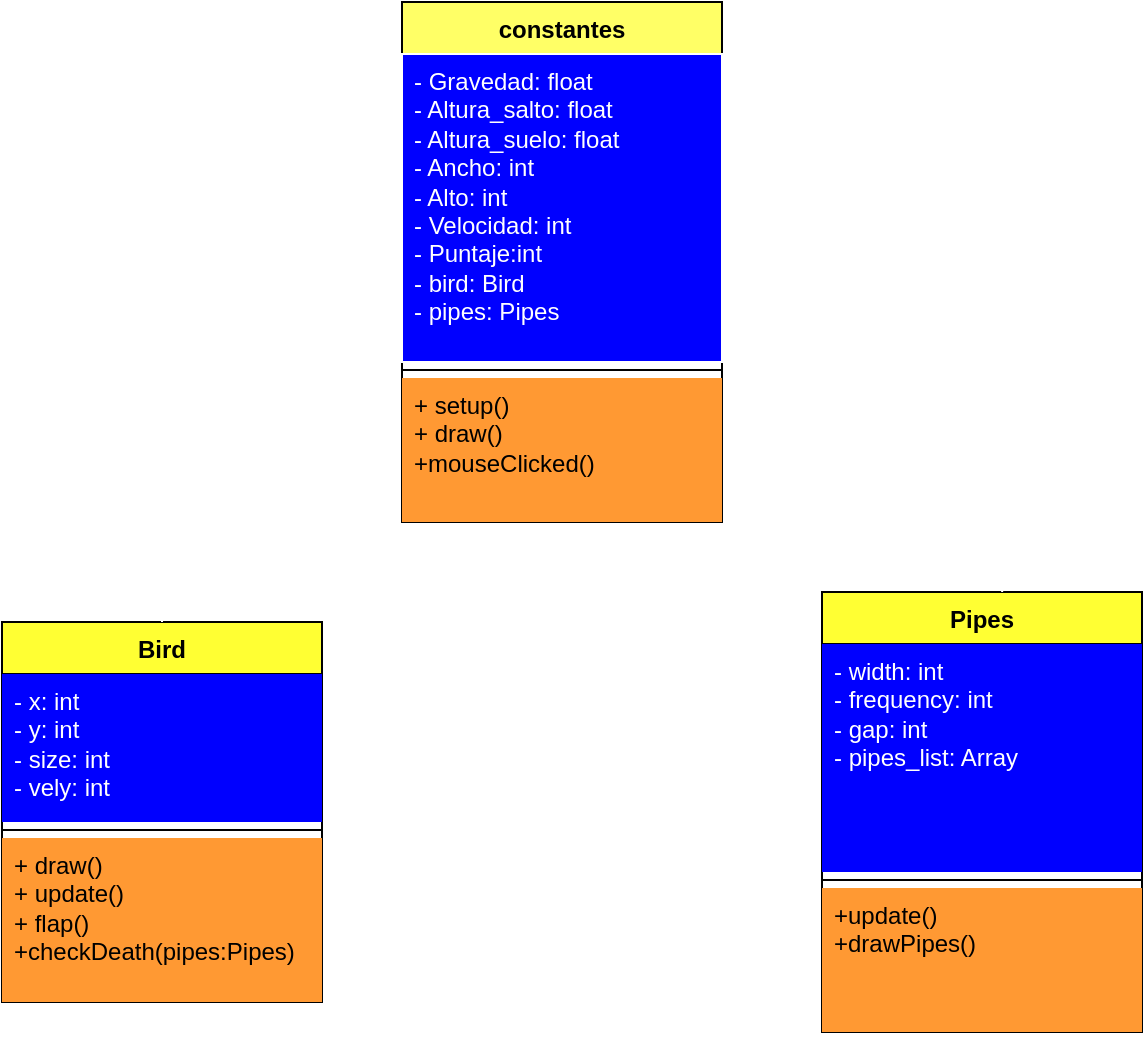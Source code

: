 <mxfile version="21.2.3" type="github">
  <diagram name="Página-1" id="Pl_mzqB8AZkBQEZbfaDh">
    <mxGraphModel dx="1112" dy="656" grid="1" gridSize="10" guides="1" tooltips="1" connect="1" arrows="1" fold="1" page="1" pageScale="1" pageWidth="827" pageHeight="1169" math="0" shadow="0">
      <root>
        <mxCell id="0" />
        <mxCell id="1" parent="0" />
        <mxCell id="H8g40r2-RQOzSREvwfT5-1" value="constantes&lt;br&gt;" style="swimlane;fontStyle=1;align=center;verticalAlign=top;childLayout=stackLayout;horizontal=1;startSize=26;horizontalStack=0;resizeParent=1;resizeParentMax=0;resizeLast=0;collapsible=1;marginBottom=0;whiteSpace=wrap;html=1;fillColor=#FFFF66;" vertex="1" parent="1">
          <mxGeometry x="310" y="20" width="160" height="260" as="geometry" />
        </mxCell>
        <mxCell id="H8g40r2-RQOzSREvwfT5-2" value="&lt;div&gt;&lt;span style=&quot;background-color: rgb(0, 0, 255);&quot;&gt;&lt;font color=&quot;#ffffff&quot;&gt;- Gravedad: float&lt;/font&gt;&lt;/span&gt;&lt;/div&gt;&lt;div&gt;&lt;span style=&quot;background-color: rgb(0, 0, 255);&quot;&gt;&lt;font color=&quot;#ffffff&quot;&gt;- Altura_salto: float&lt;/font&gt;&lt;/span&gt;&lt;/div&gt;&lt;div&gt;&lt;span style=&quot;background-color: rgb(0, 0, 255);&quot;&gt;&lt;font color=&quot;#ffffff&quot;&gt;- Altura_suelo: float&lt;/font&gt;&lt;/span&gt;&lt;/div&gt;&lt;div&gt;&lt;span style=&quot;background-color: rgb(0, 0, 255);&quot;&gt;&lt;font color=&quot;#ffffff&quot;&gt;- Ancho: int&lt;/font&gt;&lt;/span&gt;&lt;/div&gt;&lt;div&gt;&lt;span style=&quot;background-color: rgb(0, 0, 255);&quot;&gt;&lt;font color=&quot;#ffffff&quot;&gt;- Alto: int&lt;/font&gt;&lt;/span&gt;&lt;/div&gt;&lt;div&gt;&lt;span style=&quot;background-color: rgb(0, 0, 255);&quot;&gt;&lt;font color=&quot;#ffffff&quot;&gt;- Velocidad: int&lt;/font&gt;&lt;/span&gt;&lt;/div&gt;&lt;div&gt;&lt;span style=&quot;background-color: rgb(0, 0, 255);&quot;&gt;&lt;font color=&quot;#ffffff&quot;&gt;- Puntaje:int&lt;/font&gt;&lt;/span&gt;&lt;/div&gt;&lt;div&gt;&lt;span style=&quot;background-color: rgb(0, 0, 255);&quot;&gt;&lt;font color=&quot;#ffffff&quot;&gt;- bird: Bird&lt;/font&gt;&lt;/span&gt;&lt;/div&gt;&lt;div&gt;&lt;span style=&quot;background-color: rgb(0, 0, 255);&quot;&gt;&lt;font color=&quot;#ffffff&quot;&gt;- pipes: Pipes&lt;/font&gt;&lt;/span&gt;&lt;/div&gt;&lt;div&gt;&lt;br&gt;&lt;/div&gt;" style="text;strokeColor=#FFFFFF;fillColor=#0000FF;align=left;verticalAlign=top;spacingLeft=4;spacingRight=4;overflow=hidden;rotatable=0;points=[[0,0.5],[1,0.5]];portConstraint=eastwest;whiteSpace=wrap;html=1;" vertex="1" parent="H8g40r2-RQOzSREvwfT5-1">
          <mxGeometry y="26" width="160" height="154" as="geometry" />
        </mxCell>
        <mxCell id="H8g40r2-RQOzSREvwfT5-3" value="" style="line;strokeWidth=1;fillColor=none;align=left;verticalAlign=middle;spacingTop=-1;spacingLeft=3;spacingRight=3;rotatable=0;labelPosition=right;points=[];portConstraint=eastwest;strokeColor=inherit;" vertex="1" parent="H8g40r2-RQOzSREvwfT5-1">
          <mxGeometry y="180" width="160" height="8" as="geometry" />
        </mxCell>
        <mxCell id="H8g40r2-RQOzSREvwfT5-4" value="+ setup()&lt;br&gt;+ draw()&lt;br&gt;+mouseClicked()" style="text;strokeColor=none;fillColor=#FF9933;align=left;verticalAlign=top;spacingLeft=4;spacingRight=4;overflow=hidden;rotatable=0;points=[[0,0.5],[1,0.5]];portConstraint=eastwest;whiteSpace=wrap;html=1;" vertex="1" parent="H8g40r2-RQOzSREvwfT5-1">
          <mxGeometry y="188" width="160" height="72" as="geometry" />
        </mxCell>
        <mxCell id="H8g40r2-RQOzSREvwfT5-5" value="Bird" style="swimlane;fontStyle=1;align=center;verticalAlign=top;childLayout=stackLayout;horizontal=1;startSize=26;horizontalStack=0;resizeParent=1;resizeParentMax=0;resizeLast=0;collapsible=1;marginBottom=0;whiteSpace=wrap;html=1;fillColor=#FFFF33;" vertex="1" parent="1">
          <mxGeometry x="110" y="330" width="160" height="190" as="geometry" />
        </mxCell>
        <mxCell id="H8g40r2-RQOzSREvwfT5-6" value="&lt;font color=&quot;#ffffff&quot;&gt;- x: int&lt;br&gt;- y: int&lt;br&gt;- size: int&lt;br&gt;- vely: int&lt;/font&gt;" style="text;strokeColor=none;fillColor=#0000FF;align=left;verticalAlign=top;spacingLeft=4;spacingRight=4;overflow=hidden;rotatable=0;points=[[0,0.5],[1,0.5]];portConstraint=eastwest;whiteSpace=wrap;html=1;" vertex="1" parent="H8g40r2-RQOzSREvwfT5-5">
          <mxGeometry y="26" width="160" height="74" as="geometry" />
        </mxCell>
        <mxCell id="H8g40r2-RQOzSREvwfT5-7" value="" style="line;strokeWidth=1;fillColor=none;align=left;verticalAlign=middle;spacingTop=-1;spacingLeft=3;spacingRight=3;rotatable=0;labelPosition=right;points=[];portConstraint=eastwest;strokeColor=inherit;" vertex="1" parent="H8g40r2-RQOzSREvwfT5-5">
          <mxGeometry y="100" width="160" height="8" as="geometry" />
        </mxCell>
        <mxCell id="H8g40r2-RQOzSREvwfT5-8" value="+ draw()&lt;br&gt;+ update()&lt;br&gt;+ flap()&lt;br&gt;+checkDeath(pipes:Pipes)" style="text;strokeColor=none;fillColor=#FF9933;align=left;verticalAlign=top;spacingLeft=4;spacingRight=4;overflow=hidden;rotatable=0;points=[[0,0.5],[1,0.5]];portConstraint=eastwest;whiteSpace=wrap;html=1;" vertex="1" parent="H8g40r2-RQOzSREvwfT5-5">
          <mxGeometry y="108" width="160" height="82" as="geometry" />
        </mxCell>
        <mxCell id="H8g40r2-RQOzSREvwfT5-9" value="Pipes" style="swimlane;fontStyle=1;align=center;verticalAlign=top;childLayout=stackLayout;horizontal=1;startSize=26;horizontalStack=0;resizeParent=1;resizeParentMax=0;resizeLast=0;collapsible=1;marginBottom=0;whiteSpace=wrap;html=1;fillColor=#FFFF33;" vertex="1" parent="1">
          <mxGeometry x="520" y="315" width="160" height="220" as="geometry" />
        </mxCell>
        <mxCell id="H8g40r2-RQOzSREvwfT5-10" value="&lt;font color=&quot;#ffffff&quot;&gt;- width: int&lt;br&gt;- frequency: int&lt;br&gt;- gap: int&lt;br&gt;- pipes_list: Array&lt;/font&gt;" style="text;strokeColor=none;fillColor=#0000FF;align=left;verticalAlign=top;spacingLeft=4;spacingRight=4;overflow=hidden;rotatable=0;points=[[0,0.5],[1,0.5]];portConstraint=eastwest;whiteSpace=wrap;html=1;" vertex="1" parent="H8g40r2-RQOzSREvwfT5-9">
          <mxGeometry y="26" width="160" height="114" as="geometry" />
        </mxCell>
        <mxCell id="H8g40r2-RQOzSREvwfT5-11" value="" style="line;strokeWidth=1;fillColor=none;align=left;verticalAlign=middle;spacingTop=-1;spacingLeft=3;spacingRight=3;rotatable=0;labelPosition=right;points=[];portConstraint=eastwest;strokeColor=inherit;" vertex="1" parent="H8g40r2-RQOzSREvwfT5-9">
          <mxGeometry y="140" width="160" height="8" as="geometry" />
        </mxCell>
        <mxCell id="H8g40r2-RQOzSREvwfT5-12" value="+update()&lt;br&gt;+drawPipes()" style="text;strokeColor=none;fillColor=#FF9933;align=left;verticalAlign=top;spacingLeft=4;spacingRight=4;overflow=hidden;rotatable=0;points=[[0,0.5],[1,0.5]];portConstraint=eastwest;whiteSpace=wrap;html=1;" vertex="1" parent="H8g40r2-RQOzSREvwfT5-9">
          <mxGeometry y="148" width="160" height="72" as="geometry" />
        </mxCell>
        <mxCell id="H8g40r2-RQOzSREvwfT5-13" value="" style="endArrow=block;endSize=16;endFill=0;html=1;rounded=0;entryX=-0.025;entryY=0.333;entryDx=0;entryDy=0;entryPerimeter=0;exitX=0.5;exitY=0;exitDx=0;exitDy=0;fillColor=#FFFFFF;strokeColor=#FFFFFF;" edge="1" parent="1" source="H8g40r2-RQOzSREvwfT5-5" target="H8g40r2-RQOzSREvwfT5-4">
          <mxGeometry width="160" relative="1" as="geometry">
            <mxPoint x="160" y="330" as="sourcePoint" />
            <mxPoint x="320" y="330" as="targetPoint" />
            <Array as="points">
              <mxPoint x="190" y="232" />
            </Array>
          </mxGeometry>
        </mxCell>
        <mxCell id="H8g40r2-RQOzSREvwfT5-14" value="" style="endArrow=block;endSize=16;endFill=0;html=1;rounded=0;entryX=1.013;entryY=0.264;entryDx=0;entryDy=0;entryPerimeter=0;exitX=0.563;exitY=0;exitDx=0;exitDy=0;exitPerimeter=0;strokeColor=#FFFFFF;" edge="1" parent="1" source="H8g40r2-RQOzSREvwfT5-9" target="H8g40r2-RQOzSREvwfT5-4">
          <mxGeometry width="160" relative="1" as="geometry">
            <mxPoint x="560" y="250" as="sourcePoint" />
            <mxPoint x="720" y="250" as="targetPoint" />
            <Array as="points">
              <mxPoint x="610" y="227" />
            </Array>
          </mxGeometry>
        </mxCell>
      </root>
    </mxGraphModel>
  </diagram>
</mxfile>
